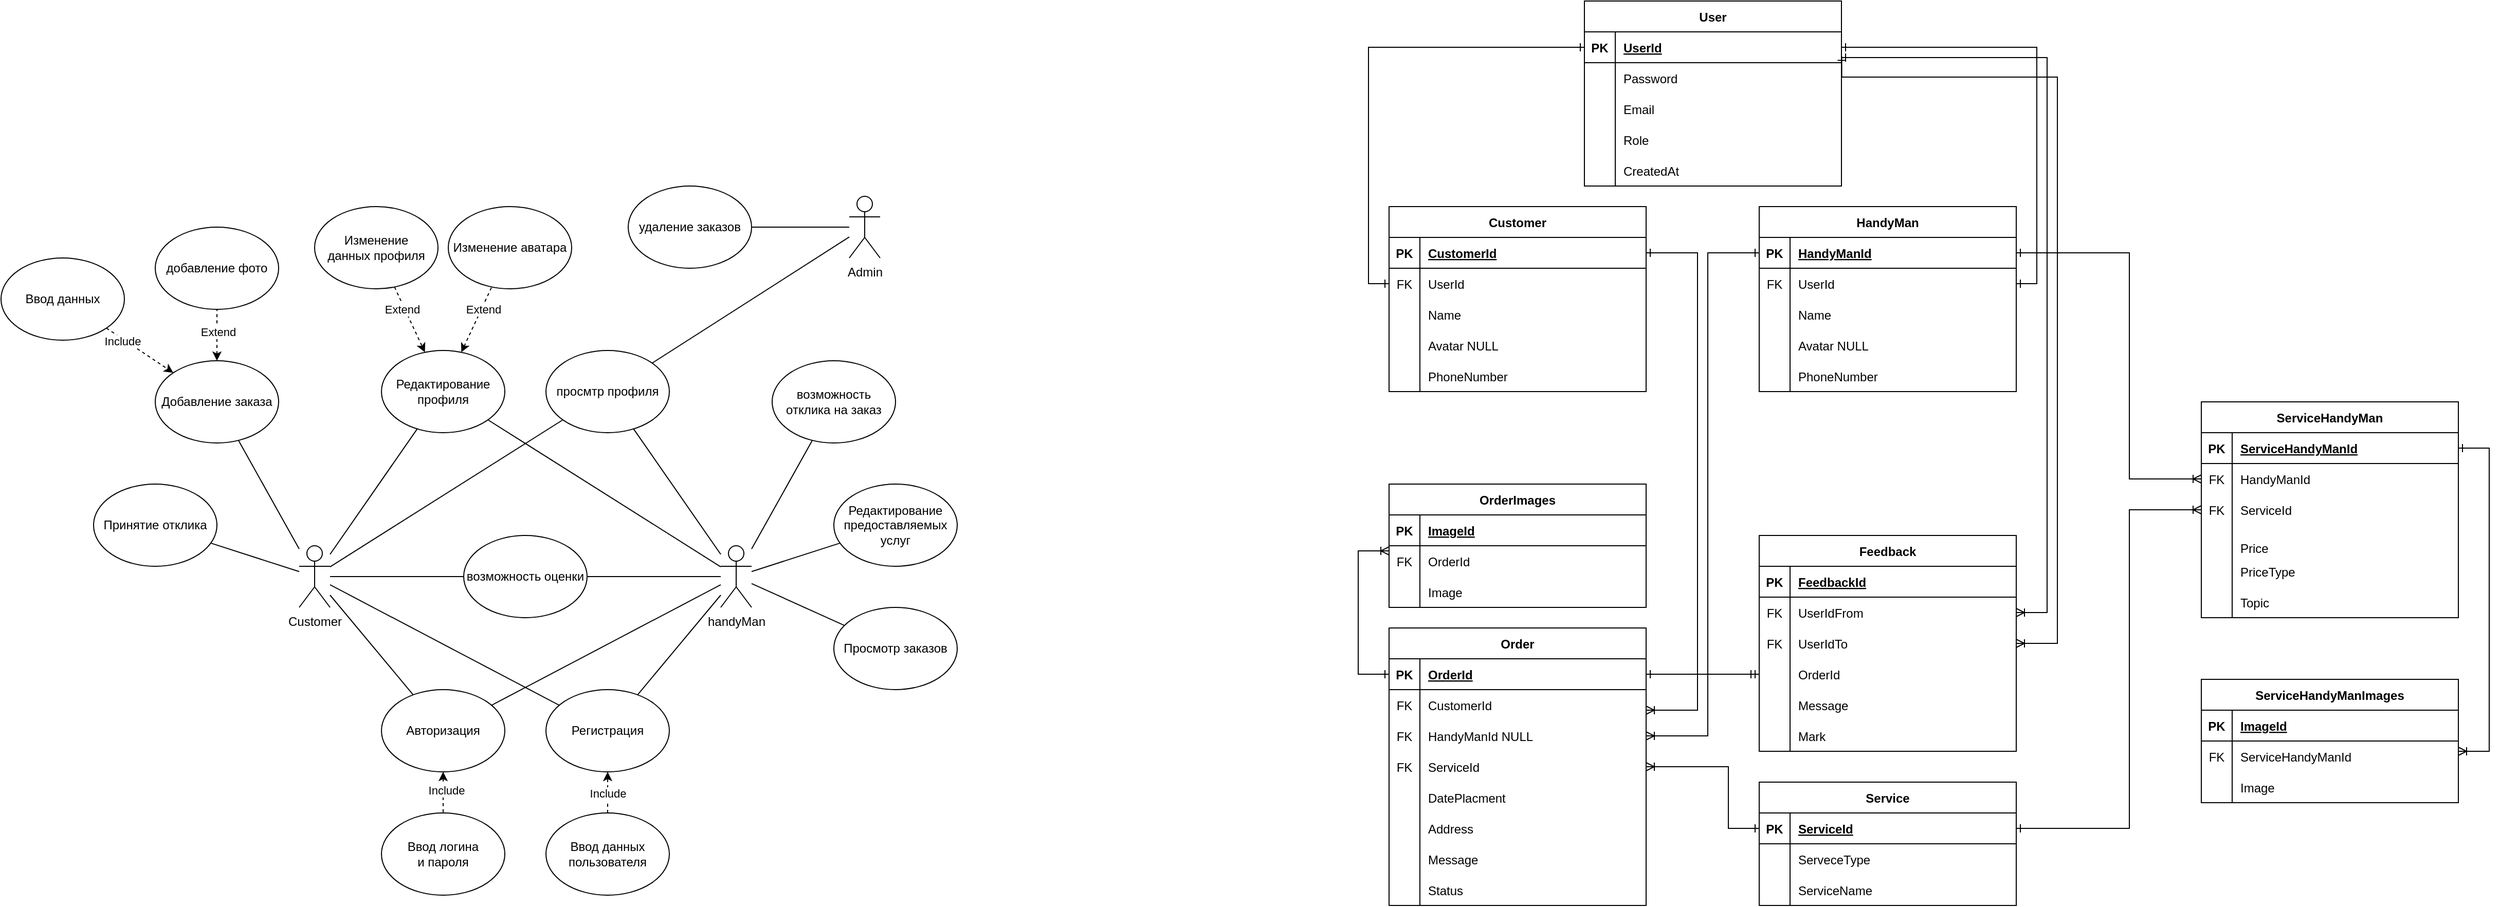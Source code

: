 <mxfile version="24.1.0" type="device">
  <diagram id="R2lEEEUBdFMjLlhIrx00" name="Page-1">
    <mxGraphModel dx="4080" dy="1029" grid="1" gridSize="10" guides="1" tooltips="1" connect="1" arrows="1" fold="1" page="1" pageScale="1" pageWidth="850" pageHeight="1100" math="0" shadow="0" extFonts="Permanent Marker^https://fonts.googleapis.com/css?family=Permanent+Marker">
      <root>
        <mxCell id="0" />
        <mxCell id="1" parent="0" />
        <mxCell id="C-vyLk0tnHw3VtMMgP7b-23" value="ServiceHandyMan" style="shape=table;startSize=30;container=1;collapsible=1;childLayout=tableLayout;fixedRows=1;rowLines=0;fontStyle=1;align=center;resizeLast=1;" parent="1" vertex="1">
          <mxGeometry x="-470" y="420" width="250" height="210" as="geometry" />
        </mxCell>
        <mxCell id="C-vyLk0tnHw3VtMMgP7b-24" value="" style="shape=partialRectangle;collapsible=0;dropTarget=0;pointerEvents=0;fillColor=none;points=[[0,0.5],[1,0.5]];portConstraint=eastwest;top=0;left=0;right=0;bottom=1;" parent="C-vyLk0tnHw3VtMMgP7b-23" vertex="1">
          <mxGeometry y="30" width="250" height="30" as="geometry" />
        </mxCell>
        <mxCell id="C-vyLk0tnHw3VtMMgP7b-25" value="PK" style="shape=partialRectangle;overflow=hidden;connectable=0;fillColor=none;top=0;left=0;bottom=0;right=0;fontStyle=1;" parent="C-vyLk0tnHw3VtMMgP7b-24" vertex="1">
          <mxGeometry width="30" height="30" as="geometry">
            <mxRectangle width="30" height="30" as="alternateBounds" />
          </mxGeometry>
        </mxCell>
        <mxCell id="C-vyLk0tnHw3VtMMgP7b-26" value="ServiceHandyManId" style="shape=partialRectangle;overflow=hidden;connectable=0;fillColor=none;top=0;left=0;bottom=0;right=0;align=left;spacingLeft=6;fontStyle=5;" parent="C-vyLk0tnHw3VtMMgP7b-24" vertex="1">
          <mxGeometry x="30" width="220" height="30" as="geometry">
            <mxRectangle width="220" height="30" as="alternateBounds" />
          </mxGeometry>
        </mxCell>
        <mxCell id="C-vyLk0tnHw3VtMMgP7b-27" value="" style="shape=partialRectangle;collapsible=0;dropTarget=0;pointerEvents=0;fillColor=none;points=[[0,0.5],[1,0.5]];portConstraint=eastwest;top=0;left=0;right=0;bottom=0;" parent="C-vyLk0tnHw3VtMMgP7b-23" vertex="1">
          <mxGeometry y="60" width="250" height="30" as="geometry" />
        </mxCell>
        <mxCell id="C-vyLk0tnHw3VtMMgP7b-28" value="FK" style="shape=partialRectangle;overflow=hidden;connectable=0;fillColor=none;top=0;left=0;bottom=0;right=0;" parent="C-vyLk0tnHw3VtMMgP7b-27" vertex="1">
          <mxGeometry width="30" height="30" as="geometry">
            <mxRectangle width="30" height="30" as="alternateBounds" />
          </mxGeometry>
        </mxCell>
        <mxCell id="C-vyLk0tnHw3VtMMgP7b-29" value="HandyManId" style="shape=partialRectangle;overflow=hidden;connectable=0;fillColor=none;top=0;left=0;bottom=0;right=0;align=left;spacingLeft=6;" parent="C-vyLk0tnHw3VtMMgP7b-27" vertex="1">
          <mxGeometry x="30" width="220" height="30" as="geometry">
            <mxRectangle width="220" height="30" as="alternateBounds" />
          </mxGeometry>
        </mxCell>
        <mxCell id="h2akvIX8tn6_67LTG4lU-1" value="" style="shape=partialRectangle;collapsible=0;dropTarget=0;pointerEvents=0;fillColor=none;points=[[0,0.5],[1,0.5]];portConstraint=eastwest;top=0;left=0;right=0;bottom=0;" parent="C-vyLk0tnHw3VtMMgP7b-23" vertex="1">
          <mxGeometry y="90" width="250" height="30" as="geometry" />
        </mxCell>
        <mxCell id="h2akvIX8tn6_67LTG4lU-2" value="FK" style="shape=partialRectangle;overflow=hidden;connectable=0;fillColor=none;top=0;left=0;bottom=0;right=0;" parent="h2akvIX8tn6_67LTG4lU-1" vertex="1">
          <mxGeometry width="30" height="30" as="geometry">
            <mxRectangle width="30" height="30" as="alternateBounds" />
          </mxGeometry>
        </mxCell>
        <mxCell id="h2akvIX8tn6_67LTG4lU-3" value="ServiceId" style="shape=partialRectangle;overflow=hidden;connectable=0;fillColor=none;top=0;left=0;bottom=0;right=0;align=left;spacingLeft=6;" parent="h2akvIX8tn6_67LTG4lU-1" vertex="1">
          <mxGeometry x="30" width="220" height="30" as="geometry">
            <mxRectangle width="220" height="30" as="alternateBounds" />
          </mxGeometry>
        </mxCell>
        <mxCell id="1cn86RNkWt0mrNyXgm2I-27" value="" style="shape=partialRectangle;collapsible=0;dropTarget=0;pointerEvents=0;fillColor=none;points=[[0,0.5],[1,0.5]];portConstraint=eastwest;top=0;left=0;right=0;bottom=0;" parent="C-vyLk0tnHw3VtMMgP7b-23" vertex="1">
          <mxGeometry y="120" width="250" height="30" as="geometry" />
        </mxCell>
        <mxCell id="1cn86RNkWt0mrNyXgm2I-28" value="" style="shape=partialRectangle;overflow=hidden;connectable=0;fillColor=none;top=0;left=0;bottom=0;right=0;" parent="1cn86RNkWt0mrNyXgm2I-27" vertex="1">
          <mxGeometry width="30" height="30" as="geometry">
            <mxRectangle width="30" height="30" as="alternateBounds" />
          </mxGeometry>
        </mxCell>
        <mxCell id="1cn86RNkWt0mrNyXgm2I-29" value="&#xa;Price" style="shape=partialRectangle;overflow=hidden;connectable=0;fillColor=none;top=0;left=0;bottom=0;right=0;align=left;spacingLeft=6;" parent="1cn86RNkWt0mrNyXgm2I-27" vertex="1">
          <mxGeometry x="30" width="220" height="30" as="geometry">
            <mxRectangle width="220" height="30" as="alternateBounds" />
          </mxGeometry>
        </mxCell>
        <mxCell id="1cn86RNkWt0mrNyXgm2I-33" value="" style="shape=partialRectangle;collapsible=0;dropTarget=0;pointerEvents=0;fillColor=none;points=[[0,0.5],[1,0.5]];portConstraint=eastwest;top=0;left=0;right=0;bottom=0;" parent="C-vyLk0tnHw3VtMMgP7b-23" vertex="1">
          <mxGeometry y="150" width="250" height="30" as="geometry" />
        </mxCell>
        <mxCell id="1cn86RNkWt0mrNyXgm2I-34" value="" style="shape=partialRectangle;overflow=hidden;connectable=0;fillColor=none;top=0;left=0;bottom=0;right=0;" parent="1cn86RNkWt0mrNyXgm2I-33" vertex="1">
          <mxGeometry width="30" height="30" as="geometry">
            <mxRectangle width="30" height="30" as="alternateBounds" />
          </mxGeometry>
        </mxCell>
        <mxCell id="1cn86RNkWt0mrNyXgm2I-35" value="PriceType" style="shape=partialRectangle;overflow=hidden;connectable=0;fillColor=none;top=0;left=0;bottom=0;right=0;align=left;spacingLeft=6;" parent="1cn86RNkWt0mrNyXgm2I-33" vertex="1">
          <mxGeometry x="30" width="220" height="30" as="geometry">
            <mxRectangle width="220" height="30" as="alternateBounds" />
          </mxGeometry>
        </mxCell>
        <mxCell id="4afJWyH7r3c2F4jbpI1I-107" value="" style="shape=partialRectangle;collapsible=0;dropTarget=0;pointerEvents=0;fillColor=none;points=[[0,0.5],[1,0.5]];portConstraint=eastwest;top=0;left=0;right=0;bottom=0;" parent="C-vyLk0tnHw3VtMMgP7b-23" vertex="1">
          <mxGeometry y="180" width="250" height="30" as="geometry" />
        </mxCell>
        <mxCell id="4afJWyH7r3c2F4jbpI1I-108" value="" style="shape=partialRectangle;overflow=hidden;connectable=0;fillColor=none;top=0;left=0;bottom=0;right=0;" parent="4afJWyH7r3c2F4jbpI1I-107" vertex="1">
          <mxGeometry width="30" height="30" as="geometry">
            <mxRectangle width="30" height="30" as="alternateBounds" />
          </mxGeometry>
        </mxCell>
        <mxCell id="4afJWyH7r3c2F4jbpI1I-109" value="Topic" style="shape=partialRectangle;overflow=hidden;connectable=0;fillColor=none;top=0;left=0;bottom=0;right=0;align=left;spacingLeft=6;" parent="4afJWyH7r3c2F4jbpI1I-107" vertex="1">
          <mxGeometry x="30" width="220" height="30" as="geometry">
            <mxRectangle width="220" height="30" as="alternateBounds" />
          </mxGeometry>
        </mxCell>
        <mxCell id="h2akvIX8tn6_67LTG4lU-4" value="OrderImages" style="shape=table;startSize=30;container=1;collapsible=1;childLayout=tableLayout;fixedRows=1;rowLines=0;fontStyle=1;align=center;resizeLast=1;" parent="1" vertex="1">
          <mxGeometry x="-1260" y="500" width="250" height="120" as="geometry" />
        </mxCell>
        <mxCell id="h2akvIX8tn6_67LTG4lU-5" value="" style="shape=partialRectangle;collapsible=0;dropTarget=0;pointerEvents=0;fillColor=none;points=[[0,0.5],[1,0.5]];portConstraint=eastwest;top=0;left=0;right=0;bottom=1;" parent="h2akvIX8tn6_67LTG4lU-4" vertex="1">
          <mxGeometry y="30" width="250" height="30" as="geometry" />
        </mxCell>
        <mxCell id="h2akvIX8tn6_67LTG4lU-6" value="PK" style="shape=partialRectangle;overflow=hidden;connectable=0;fillColor=none;top=0;left=0;bottom=0;right=0;fontStyle=1;" parent="h2akvIX8tn6_67LTG4lU-5" vertex="1">
          <mxGeometry width="30" height="30" as="geometry">
            <mxRectangle width="30" height="30" as="alternateBounds" />
          </mxGeometry>
        </mxCell>
        <mxCell id="h2akvIX8tn6_67LTG4lU-7" value="ImageId" style="shape=partialRectangle;overflow=hidden;connectable=0;fillColor=none;top=0;left=0;bottom=0;right=0;align=left;spacingLeft=6;fontStyle=5;" parent="h2akvIX8tn6_67LTG4lU-5" vertex="1">
          <mxGeometry x="30" width="220" height="30" as="geometry">
            <mxRectangle width="220" height="30" as="alternateBounds" />
          </mxGeometry>
        </mxCell>
        <mxCell id="h2akvIX8tn6_67LTG4lU-8" value="" style="shape=partialRectangle;collapsible=0;dropTarget=0;pointerEvents=0;fillColor=none;points=[[0,0.5],[1,0.5]];portConstraint=eastwest;top=0;left=0;right=0;bottom=0;" parent="h2akvIX8tn6_67LTG4lU-4" vertex="1">
          <mxGeometry y="60" width="250" height="30" as="geometry" />
        </mxCell>
        <mxCell id="h2akvIX8tn6_67LTG4lU-9" value="FK" style="shape=partialRectangle;overflow=hidden;connectable=0;fillColor=none;top=0;left=0;bottom=0;right=0;" parent="h2akvIX8tn6_67LTG4lU-8" vertex="1">
          <mxGeometry width="30" height="30" as="geometry">
            <mxRectangle width="30" height="30" as="alternateBounds" />
          </mxGeometry>
        </mxCell>
        <mxCell id="h2akvIX8tn6_67LTG4lU-10" value="OrderId" style="shape=partialRectangle;overflow=hidden;connectable=0;fillColor=none;top=0;left=0;bottom=0;right=0;align=left;spacingLeft=6;" parent="h2akvIX8tn6_67LTG4lU-8" vertex="1">
          <mxGeometry x="30" width="220" height="30" as="geometry">
            <mxRectangle width="220" height="30" as="alternateBounds" />
          </mxGeometry>
        </mxCell>
        <mxCell id="h2akvIX8tn6_67LTG4lU-11" value="" style="shape=partialRectangle;collapsible=0;dropTarget=0;pointerEvents=0;fillColor=none;points=[[0,0.5],[1,0.5]];portConstraint=eastwest;top=0;left=0;right=0;bottom=0;" parent="h2akvIX8tn6_67LTG4lU-4" vertex="1">
          <mxGeometry y="90" width="250" height="30" as="geometry" />
        </mxCell>
        <mxCell id="h2akvIX8tn6_67LTG4lU-12" value="" style="shape=partialRectangle;overflow=hidden;connectable=0;fillColor=none;top=0;left=0;bottom=0;right=0;" parent="h2akvIX8tn6_67LTG4lU-11" vertex="1">
          <mxGeometry width="30" height="30" as="geometry">
            <mxRectangle width="30" height="30" as="alternateBounds" />
          </mxGeometry>
        </mxCell>
        <mxCell id="h2akvIX8tn6_67LTG4lU-13" value="Image" style="shape=partialRectangle;overflow=hidden;connectable=0;fillColor=none;top=0;left=0;bottom=0;right=0;align=left;spacingLeft=6;" parent="h2akvIX8tn6_67LTG4lU-11" vertex="1">
          <mxGeometry x="30" width="220" height="30" as="geometry">
            <mxRectangle width="220" height="30" as="alternateBounds" />
          </mxGeometry>
        </mxCell>
        <mxCell id="h2akvIX8tn6_67LTG4lU-14" value="Feedback" style="shape=table;startSize=30;container=1;collapsible=1;childLayout=tableLayout;fixedRows=1;rowLines=0;fontStyle=1;align=center;resizeLast=1;" parent="1" vertex="1">
          <mxGeometry x="-900" y="550" width="250" height="210" as="geometry" />
        </mxCell>
        <mxCell id="h2akvIX8tn6_67LTG4lU-15" value="" style="shape=partialRectangle;collapsible=0;dropTarget=0;pointerEvents=0;fillColor=none;points=[[0,0.5],[1,0.5]];portConstraint=eastwest;top=0;left=0;right=0;bottom=1;" parent="h2akvIX8tn6_67LTG4lU-14" vertex="1">
          <mxGeometry y="30" width="250" height="30" as="geometry" />
        </mxCell>
        <mxCell id="h2akvIX8tn6_67LTG4lU-16" value="PK" style="shape=partialRectangle;overflow=hidden;connectable=0;fillColor=none;top=0;left=0;bottom=0;right=0;fontStyle=1;" parent="h2akvIX8tn6_67LTG4lU-15" vertex="1">
          <mxGeometry width="30" height="30" as="geometry">
            <mxRectangle width="30" height="30" as="alternateBounds" />
          </mxGeometry>
        </mxCell>
        <mxCell id="h2akvIX8tn6_67LTG4lU-17" value="FeedbackId" style="shape=partialRectangle;overflow=hidden;connectable=0;fillColor=none;top=0;left=0;bottom=0;right=0;align=left;spacingLeft=6;fontStyle=5;" parent="h2akvIX8tn6_67LTG4lU-15" vertex="1">
          <mxGeometry x="30" width="220" height="30" as="geometry">
            <mxRectangle width="220" height="30" as="alternateBounds" />
          </mxGeometry>
        </mxCell>
        <mxCell id="h2akvIX8tn6_67LTG4lU-18" value="" style="shape=partialRectangle;collapsible=0;dropTarget=0;pointerEvents=0;fillColor=none;points=[[0,0.5],[1,0.5]];portConstraint=eastwest;top=0;left=0;right=0;bottom=0;" parent="h2akvIX8tn6_67LTG4lU-14" vertex="1">
          <mxGeometry y="60" width="250" height="30" as="geometry" />
        </mxCell>
        <mxCell id="h2akvIX8tn6_67LTG4lU-19" value="FK" style="shape=partialRectangle;overflow=hidden;connectable=0;fillColor=none;top=0;left=0;bottom=0;right=0;" parent="h2akvIX8tn6_67LTG4lU-18" vertex="1">
          <mxGeometry width="30" height="30" as="geometry">
            <mxRectangle width="30" height="30" as="alternateBounds" />
          </mxGeometry>
        </mxCell>
        <mxCell id="h2akvIX8tn6_67LTG4lU-20" value="UserIdFrom" style="shape=partialRectangle;overflow=hidden;connectable=0;fillColor=none;top=0;left=0;bottom=0;right=0;align=left;spacingLeft=6;" parent="h2akvIX8tn6_67LTG4lU-18" vertex="1">
          <mxGeometry x="30" width="220" height="30" as="geometry">
            <mxRectangle width="220" height="30" as="alternateBounds" />
          </mxGeometry>
        </mxCell>
        <mxCell id="h2akvIX8tn6_67LTG4lU-21" value="" style="shape=partialRectangle;collapsible=0;dropTarget=0;pointerEvents=0;fillColor=none;points=[[0,0.5],[1,0.5]];portConstraint=eastwest;top=0;left=0;right=0;bottom=0;" parent="h2akvIX8tn6_67LTG4lU-14" vertex="1">
          <mxGeometry y="90" width="250" height="30" as="geometry" />
        </mxCell>
        <mxCell id="h2akvIX8tn6_67LTG4lU-22" value="FK" style="shape=partialRectangle;overflow=hidden;connectable=0;fillColor=none;top=0;left=0;bottom=0;right=0;" parent="h2akvIX8tn6_67LTG4lU-21" vertex="1">
          <mxGeometry width="30" height="30" as="geometry">
            <mxRectangle width="30" height="30" as="alternateBounds" />
          </mxGeometry>
        </mxCell>
        <mxCell id="h2akvIX8tn6_67LTG4lU-23" value="UserIdTo" style="shape=partialRectangle;overflow=hidden;connectable=0;fillColor=none;top=0;left=0;bottom=0;right=0;align=left;spacingLeft=6;" parent="h2akvIX8tn6_67LTG4lU-21" vertex="1">
          <mxGeometry x="30" width="220" height="30" as="geometry">
            <mxRectangle width="220" height="30" as="alternateBounds" />
          </mxGeometry>
        </mxCell>
        <mxCell id="1cn86RNkWt0mrNyXgm2I-56" value="" style="shape=partialRectangle;collapsible=0;dropTarget=0;pointerEvents=0;fillColor=none;points=[[0,0.5],[1,0.5]];portConstraint=eastwest;top=0;left=0;right=0;bottom=0;" parent="h2akvIX8tn6_67LTG4lU-14" vertex="1">
          <mxGeometry y="120" width="250" height="30" as="geometry" />
        </mxCell>
        <mxCell id="1cn86RNkWt0mrNyXgm2I-57" value="" style="shape=partialRectangle;overflow=hidden;connectable=0;fillColor=none;top=0;left=0;bottom=0;right=0;" parent="1cn86RNkWt0mrNyXgm2I-56" vertex="1">
          <mxGeometry width="30" height="30" as="geometry">
            <mxRectangle width="30" height="30" as="alternateBounds" />
          </mxGeometry>
        </mxCell>
        <mxCell id="1cn86RNkWt0mrNyXgm2I-58" value="OrderId" style="shape=partialRectangle;overflow=hidden;connectable=0;fillColor=none;top=0;left=0;bottom=0;right=0;align=left;spacingLeft=6;" parent="1cn86RNkWt0mrNyXgm2I-56" vertex="1">
          <mxGeometry x="30" width="220" height="30" as="geometry">
            <mxRectangle width="220" height="30" as="alternateBounds" />
          </mxGeometry>
        </mxCell>
        <mxCell id="1cn86RNkWt0mrNyXgm2I-59" value="" style="shape=partialRectangle;collapsible=0;dropTarget=0;pointerEvents=0;fillColor=none;points=[[0,0.5],[1,0.5]];portConstraint=eastwest;top=0;left=0;right=0;bottom=0;" parent="h2akvIX8tn6_67LTG4lU-14" vertex="1">
          <mxGeometry y="150" width="250" height="30" as="geometry" />
        </mxCell>
        <mxCell id="1cn86RNkWt0mrNyXgm2I-60" value="" style="shape=partialRectangle;overflow=hidden;connectable=0;fillColor=none;top=0;left=0;bottom=0;right=0;" parent="1cn86RNkWt0mrNyXgm2I-59" vertex="1">
          <mxGeometry width="30" height="30" as="geometry">
            <mxRectangle width="30" height="30" as="alternateBounds" />
          </mxGeometry>
        </mxCell>
        <mxCell id="1cn86RNkWt0mrNyXgm2I-61" value="Message" style="shape=partialRectangle;overflow=hidden;connectable=0;fillColor=none;top=0;left=0;bottom=0;right=0;align=left;spacingLeft=6;" parent="1cn86RNkWt0mrNyXgm2I-59" vertex="1">
          <mxGeometry x="30" width="220" height="30" as="geometry">
            <mxRectangle width="220" height="30" as="alternateBounds" />
          </mxGeometry>
        </mxCell>
        <mxCell id="1cn86RNkWt0mrNyXgm2I-78" value="" style="shape=partialRectangle;collapsible=0;dropTarget=0;pointerEvents=0;fillColor=none;points=[[0,0.5],[1,0.5]];portConstraint=eastwest;top=0;left=0;right=0;bottom=0;" parent="h2akvIX8tn6_67LTG4lU-14" vertex="1">
          <mxGeometry y="180" width="250" height="30" as="geometry" />
        </mxCell>
        <mxCell id="1cn86RNkWt0mrNyXgm2I-79" value="" style="shape=partialRectangle;overflow=hidden;connectable=0;fillColor=none;top=0;left=0;bottom=0;right=0;" parent="1cn86RNkWt0mrNyXgm2I-78" vertex="1">
          <mxGeometry width="30" height="30" as="geometry">
            <mxRectangle width="30" height="30" as="alternateBounds" />
          </mxGeometry>
        </mxCell>
        <mxCell id="1cn86RNkWt0mrNyXgm2I-80" value="Mark" style="shape=partialRectangle;overflow=hidden;connectable=0;fillColor=none;top=0;left=0;bottom=0;right=0;align=left;spacingLeft=6;" parent="1cn86RNkWt0mrNyXgm2I-78" vertex="1">
          <mxGeometry x="30" width="220" height="30" as="geometry">
            <mxRectangle width="220" height="30" as="alternateBounds" />
          </mxGeometry>
        </mxCell>
        <mxCell id="h2akvIX8tn6_67LTG4lU-34" value="Customer" style="shape=table;startSize=30;container=1;collapsible=1;childLayout=tableLayout;fixedRows=1;rowLines=0;fontStyle=1;align=center;resizeLast=1;" parent="1" vertex="1">
          <mxGeometry x="-1260" y="230" width="250" height="180" as="geometry" />
        </mxCell>
        <mxCell id="h2akvIX8tn6_67LTG4lU-35" value="" style="shape=partialRectangle;collapsible=0;dropTarget=0;pointerEvents=0;fillColor=none;points=[[0,0.5],[1,0.5]];portConstraint=eastwest;top=0;left=0;right=0;bottom=1;" parent="h2akvIX8tn6_67LTG4lU-34" vertex="1">
          <mxGeometry y="30" width="250" height="30" as="geometry" />
        </mxCell>
        <mxCell id="h2akvIX8tn6_67LTG4lU-36" value="PK" style="shape=partialRectangle;overflow=hidden;connectable=0;fillColor=none;top=0;left=0;bottom=0;right=0;fontStyle=1;" parent="h2akvIX8tn6_67LTG4lU-35" vertex="1">
          <mxGeometry width="30" height="30" as="geometry">
            <mxRectangle width="30" height="30" as="alternateBounds" />
          </mxGeometry>
        </mxCell>
        <mxCell id="h2akvIX8tn6_67LTG4lU-37" value="CustomerId" style="shape=partialRectangle;overflow=hidden;connectable=0;fillColor=none;top=0;left=0;bottom=0;right=0;align=left;spacingLeft=6;fontStyle=5;" parent="h2akvIX8tn6_67LTG4lU-35" vertex="1">
          <mxGeometry x="30" width="220" height="30" as="geometry">
            <mxRectangle width="220" height="30" as="alternateBounds" />
          </mxGeometry>
        </mxCell>
        <mxCell id="h2akvIX8tn6_67LTG4lU-38" value="" style="shape=partialRectangle;collapsible=0;dropTarget=0;pointerEvents=0;fillColor=none;points=[[0,0.5],[1,0.5]];portConstraint=eastwest;top=0;left=0;right=0;bottom=0;" parent="h2akvIX8tn6_67LTG4lU-34" vertex="1">
          <mxGeometry y="60" width="250" height="30" as="geometry" />
        </mxCell>
        <mxCell id="h2akvIX8tn6_67LTG4lU-39" value="FK" style="shape=partialRectangle;overflow=hidden;connectable=0;fillColor=none;top=0;left=0;bottom=0;right=0;" parent="h2akvIX8tn6_67LTG4lU-38" vertex="1">
          <mxGeometry width="30" height="30" as="geometry">
            <mxRectangle width="30" height="30" as="alternateBounds" />
          </mxGeometry>
        </mxCell>
        <mxCell id="h2akvIX8tn6_67LTG4lU-40" value="UserId" style="shape=partialRectangle;overflow=hidden;connectable=0;fillColor=none;top=0;left=0;bottom=0;right=0;align=left;spacingLeft=6;" parent="h2akvIX8tn6_67LTG4lU-38" vertex="1">
          <mxGeometry x="30" width="220" height="30" as="geometry">
            <mxRectangle width="220" height="30" as="alternateBounds" />
          </mxGeometry>
        </mxCell>
        <mxCell id="h2akvIX8tn6_67LTG4lU-41" value="" style="shape=partialRectangle;collapsible=0;dropTarget=0;pointerEvents=0;fillColor=none;points=[[0,0.5],[1,0.5]];portConstraint=eastwest;top=0;left=0;right=0;bottom=0;" parent="h2akvIX8tn6_67LTG4lU-34" vertex="1">
          <mxGeometry y="90" width="250" height="30" as="geometry" />
        </mxCell>
        <mxCell id="h2akvIX8tn6_67LTG4lU-42" value="" style="shape=partialRectangle;overflow=hidden;connectable=0;fillColor=none;top=0;left=0;bottom=0;right=0;" parent="h2akvIX8tn6_67LTG4lU-41" vertex="1">
          <mxGeometry width="30" height="30" as="geometry">
            <mxRectangle width="30" height="30" as="alternateBounds" />
          </mxGeometry>
        </mxCell>
        <mxCell id="h2akvIX8tn6_67LTG4lU-43" value="Name" style="shape=partialRectangle;overflow=hidden;connectable=0;fillColor=none;top=0;left=0;bottom=0;right=0;align=left;spacingLeft=6;" parent="h2akvIX8tn6_67LTG4lU-41" vertex="1">
          <mxGeometry x="30" width="220" height="30" as="geometry">
            <mxRectangle width="220" height="30" as="alternateBounds" />
          </mxGeometry>
        </mxCell>
        <mxCell id="h2akvIX8tn6_67LTG4lU-92" value="" style="shape=partialRectangle;collapsible=0;dropTarget=0;pointerEvents=0;fillColor=none;points=[[0,0.5],[1,0.5]];portConstraint=eastwest;top=0;left=0;right=0;bottom=0;" parent="h2akvIX8tn6_67LTG4lU-34" vertex="1">
          <mxGeometry y="120" width="250" height="30" as="geometry" />
        </mxCell>
        <mxCell id="h2akvIX8tn6_67LTG4lU-93" value="" style="shape=partialRectangle;overflow=hidden;connectable=0;fillColor=none;top=0;left=0;bottom=0;right=0;" parent="h2akvIX8tn6_67LTG4lU-92" vertex="1">
          <mxGeometry width="30" height="30" as="geometry">
            <mxRectangle width="30" height="30" as="alternateBounds" />
          </mxGeometry>
        </mxCell>
        <mxCell id="h2akvIX8tn6_67LTG4lU-94" value="Avatar NULL" style="shape=partialRectangle;overflow=hidden;connectable=0;fillColor=none;top=0;left=0;bottom=0;right=0;align=left;spacingLeft=6;" parent="h2akvIX8tn6_67LTG4lU-92" vertex="1">
          <mxGeometry x="30" width="220" height="30" as="geometry">
            <mxRectangle width="220" height="30" as="alternateBounds" />
          </mxGeometry>
        </mxCell>
        <mxCell id="4afJWyH7r3c2F4jbpI1I-23" value="" style="shape=partialRectangle;collapsible=0;dropTarget=0;pointerEvents=0;fillColor=none;points=[[0,0.5],[1,0.5]];portConstraint=eastwest;top=0;left=0;right=0;bottom=0;" parent="h2akvIX8tn6_67LTG4lU-34" vertex="1">
          <mxGeometry y="150" width="250" height="30" as="geometry" />
        </mxCell>
        <mxCell id="4afJWyH7r3c2F4jbpI1I-24" value="" style="shape=partialRectangle;overflow=hidden;connectable=0;fillColor=none;top=0;left=0;bottom=0;right=0;" parent="4afJWyH7r3c2F4jbpI1I-23" vertex="1">
          <mxGeometry width="30" height="30" as="geometry">
            <mxRectangle width="30" height="30" as="alternateBounds" />
          </mxGeometry>
        </mxCell>
        <mxCell id="4afJWyH7r3c2F4jbpI1I-25" value="PhoneNumber" style="shape=partialRectangle;overflow=hidden;connectable=0;fillColor=none;top=0;left=0;bottom=0;right=0;align=left;spacingLeft=6;" parent="4afJWyH7r3c2F4jbpI1I-23" vertex="1">
          <mxGeometry x="30" width="220" height="30" as="geometry">
            <mxRectangle width="220" height="30" as="alternateBounds" />
          </mxGeometry>
        </mxCell>
        <mxCell id="h2akvIX8tn6_67LTG4lU-44" value="HandyMan" style="shape=table;startSize=30;container=1;collapsible=1;childLayout=tableLayout;fixedRows=1;rowLines=0;fontStyle=1;align=center;resizeLast=1;" parent="1" vertex="1">
          <mxGeometry x="-900" y="230" width="250" height="180" as="geometry" />
        </mxCell>
        <mxCell id="h2akvIX8tn6_67LTG4lU-45" value="" style="shape=partialRectangle;collapsible=0;dropTarget=0;pointerEvents=0;fillColor=none;points=[[0,0.5],[1,0.5]];portConstraint=eastwest;top=0;left=0;right=0;bottom=1;" parent="h2akvIX8tn6_67LTG4lU-44" vertex="1">
          <mxGeometry y="30" width="250" height="30" as="geometry" />
        </mxCell>
        <mxCell id="h2akvIX8tn6_67LTG4lU-46" value="PK" style="shape=partialRectangle;overflow=hidden;connectable=0;fillColor=none;top=0;left=0;bottom=0;right=0;fontStyle=1;" parent="h2akvIX8tn6_67LTG4lU-45" vertex="1">
          <mxGeometry width="30" height="30" as="geometry">
            <mxRectangle width="30" height="30" as="alternateBounds" />
          </mxGeometry>
        </mxCell>
        <mxCell id="h2akvIX8tn6_67LTG4lU-47" value="HandyManId" style="shape=partialRectangle;overflow=hidden;connectable=0;fillColor=none;top=0;left=0;bottom=0;right=0;align=left;spacingLeft=6;fontStyle=5;" parent="h2akvIX8tn6_67LTG4lU-45" vertex="1">
          <mxGeometry x="30" width="220" height="30" as="geometry">
            <mxRectangle width="220" height="30" as="alternateBounds" />
          </mxGeometry>
        </mxCell>
        <mxCell id="h2akvIX8tn6_67LTG4lU-48" value="" style="shape=partialRectangle;collapsible=0;dropTarget=0;pointerEvents=0;fillColor=none;points=[[0,0.5],[1,0.5]];portConstraint=eastwest;top=0;left=0;right=0;bottom=0;" parent="h2akvIX8tn6_67LTG4lU-44" vertex="1">
          <mxGeometry y="60" width="250" height="30" as="geometry" />
        </mxCell>
        <mxCell id="h2akvIX8tn6_67LTG4lU-49" value="FK" style="shape=partialRectangle;overflow=hidden;connectable=0;fillColor=none;top=0;left=0;bottom=0;right=0;" parent="h2akvIX8tn6_67LTG4lU-48" vertex="1">
          <mxGeometry width="30" height="30" as="geometry">
            <mxRectangle width="30" height="30" as="alternateBounds" />
          </mxGeometry>
        </mxCell>
        <mxCell id="h2akvIX8tn6_67LTG4lU-50" value="UserId" style="shape=partialRectangle;overflow=hidden;connectable=0;fillColor=none;top=0;left=0;bottom=0;right=0;align=left;spacingLeft=6;" parent="h2akvIX8tn6_67LTG4lU-48" vertex="1">
          <mxGeometry x="30" width="220" height="30" as="geometry">
            <mxRectangle width="220" height="30" as="alternateBounds" />
          </mxGeometry>
        </mxCell>
        <mxCell id="h2akvIX8tn6_67LTG4lU-51" value="" style="shape=partialRectangle;collapsible=0;dropTarget=0;pointerEvents=0;fillColor=none;points=[[0,0.5],[1,0.5]];portConstraint=eastwest;top=0;left=0;right=0;bottom=0;" parent="h2akvIX8tn6_67LTG4lU-44" vertex="1">
          <mxGeometry y="90" width="250" height="30" as="geometry" />
        </mxCell>
        <mxCell id="h2akvIX8tn6_67LTG4lU-52" value="" style="shape=partialRectangle;overflow=hidden;connectable=0;fillColor=none;top=0;left=0;bottom=0;right=0;" parent="h2akvIX8tn6_67LTG4lU-51" vertex="1">
          <mxGeometry width="30" height="30" as="geometry">
            <mxRectangle width="30" height="30" as="alternateBounds" />
          </mxGeometry>
        </mxCell>
        <mxCell id="h2akvIX8tn6_67LTG4lU-53" value="Name" style="shape=partialRectangle;overflow=hidden;connectable=0;fillColor=none;top=0;left=0;bottom=0;right=0;align=left;spacingLeft=6;" parent="h2akvIX8tn6_67LTG4lU-51" vertex="1">
          <mxGeometry x="30" width="220" height="30" as="geometry">
            <mxRectangle width="220" height="30" as="alternateBounds" />
          </mxGeometry>
        </mxCell>
        <mxCell id="h2akvIX8tn6_67LTG4lU-95" value="" style="shape=partialRectangle;collapsible=0;dropTarget=0;pointerEvents=0;fillColor=none;points=[[0,0.5],[1,0.5]];portConstraint=eastwest;top=0;left=0;right=0;bottom=0;" parent="h2akvIX8tn6_67LTG4lU-44" vertex="1">
          <mxGeometry y="120" width="250" height="30" as="geometry" />
        </mxCell>
        <mxCell id="h2akvIX8tn6_67LTG4lU-96" value="" style="shape=partialRectangle;overflow=hidden;connectable=0;fillColor=none;top=0;left=0;bottom=0;right=0;" parent="h2akvIX8tn6_67LTG4lU-95" vertex="1">
          <mxGeometry width="30" height="30" as="geometry">
            <mxRectangle width="30" height="30" as="alternateBounds" />
          </mxGeometry>
        </mxCell>
        <mxCell id="h2akvIX8tn6_67LTG4lU-97" value="Avatar NULL" style="shape=partialRectangle;overflow=hidden;connectable=0;fillColor=none;top=0;left=0;bottom=0;right=0;align=left;spacingLeft=6;" parent="h2akvIX8tn6_67LTG4lU-95" vertex="1">
          <mxGeometry x="30" width="220" height="30" as="geometry">
            <mxRectangle width="220" height="30" as="alternateBounds" />
          </mxGeometry>
        </mxCell>
        <mxCell id="4afJWyH7r3c2F4jbpI1I-20" value="" style="shape=partialRectangle;collapsible=0;dropTarget=0;pointerEvents=0;fillColor=none;points=[[0,0.5],[1,0.5]];portConstraint=eastwest;top=0;left=0;right=0;bottom=0;" parent="h2akvIX8tn6_67LTG4lU-44" vertex="1">
          <mxGeometry y="150" width="250" height="30" as="geometry" />
        </mxCell>
        <mxCell id="4afJWyH7r3c2F4jbpI1I-21" value="" style="shape=partialRectangle;overflow=hidden;connectable=0;fillColor=none;top=0;left=0;bottom=0;right=0;" parent="4afJWyH7r3c2F4jbpI1I-20" vertex="1">
          <mxGeometry width="30" height="30" as="geometry">
            <mxRectangle width="30" height="30" as="alternateBounds" />
          </mxGeometry>
        </mxCell>
        <mxCell id="4afJWyH7r3c2F4jbpI1I-22" value="PhoneNumber" style="shape=partialRectangle;overflow=hidden;connectable=0;fillColor=none;top=0;left=0;bottom=0;right=0;align=left;spacingLeft=6;" parent="4afJWyH7r3c2F4jbpI1I-20" vertex="1">
          <mxGeometry x="30" width="220" height="30" as="geometry">
            <mxRectangle width="220" height="30" as="alternateBounds" />
          </mxGeometry>
        </mxCell>
        <mxCell id="h2akvIX8tn6_67LTG4lU-54" value="Order" style="shape=table;startSize=30;container=1;collapsible=1;childLayout=tableLayout;fixedRows=1;rowLines=0;fontStyle=1;align=center;resizeLast=1;" parent="1" vertex="1">
          <mxGeometry x="-1260" y="640" width="250" height="270" as="geometry" />
        </mxCell>
        <mxCell id="h2akvIX8tn6_67LTG4lU-55" value="" style="shape=partialRectangle;collapsible=0;dropTarget=0;pointerEvents=0;fillColor=none;points=[[0,0.5],[1,0.5]];portConstraint=eastwest;top=0;left=0;right=0;bottom=1;" parent="h2akvIX8tn6_67LTG4lU-54" vertex="1">
          <mxGeometry y="30" width="250" height="30" as="geometry" />
        </mxCell>
        <mxCell id="h2akvIX8tn6_67LTG4lU-56" value="PK" style="shape=partialRectangle;overflow=hidden;connectable=0;fillColor=none;top=0;left=0;bottom=0;right=0;fontStyle=1;" parent="h2akvIX8tn6_67LTG4lU-55" vertex="1">
          <mxGeometry width="30" height="30" as="geometry">
            <mxRectangle width="30" height="30" as="alternateBounds" />
          </mxGeometry>
        </mxCell>
        <mxCell id="h2akvIX8tn6_67LTG4lU-57" value="OrderId" style="shape=partialRectangle;overflow=hidden;connectable=0;fillColor=none;top=0;left=0;bottom=0;right=0;align=left;spacingLeft=6;fontStyle=5;" parent="h2akvIX8tn6_67LTG4lU-55" vertex="1">
          <mxGeometry x="30" width="220" height="30" as="geometry">
            <mxRectangle width="220" height="30" as="alternateBounds" />
          </mxGeometry>
        </mxCell>
        <mxCell id="h2akvIX8tn6_67LTG4lU-58" value="" style="shape=partialRectangle;collapsible=0;dropTarget=0;pointerEvents=0;fillColor=none;points=[[0,0.5],[1,0.5]];portConstraint=eastwest;top=0;left=0;right=0;bottom=0;" parent="h2akvIX8tn6_67LTG4lU-54" vertex="1">
          <mxGeometry y="60" width="250" height="30" as="geometry" />
        </mxCell>
        <mxCell id="h2akvIX8tn6_67LTG4lU-59" value="FK" style="shape=partialRectangle;overflow=hidden;connectable=0;fillColor=none;top=0;left=0;bottom=0;right=0;" parent="h2akvIX8tn6_67LTG4lU-58" vertex="1">
          <mxGeometry width="30" height="30" as="geometry">
            <mxRectangle width="30" height="30" as="alternateBounds" />
          </mxGeometry>
        </mxCell>
        <mxCell id="h2akvIX8tn6_67LTG4lU-60" value="CustomerId " style="shape=partialRectangle;overflow=hidden;connectable=0;fillColor=none;top=0;left=0;bottom=0;right=0;align=left;spacingLeft=6;" parent="h2akvIX8tn6_67LTG4lU-58" vertex="1">
          <mxGeometry x="30" width="220" height="30" as="geometry">
            <mxRectangle width="220" height="30" as="alternateBounds" />
          </mxGeometry>
        </mxCell>
        <mxCell id="h2akvIX8tn6_67LTG4lU-61" value="" style="shape=partialRectangle;collapsible=0;dropTarget=0;pointerEvents=0;fillColor=none;points=[[0,0.5],[1,0.5]];portConstraint=eastwest;top=0;left=0;right=0;bottom=0;" parent="h2akvIX8tn6_67LTG4lU-54" vertex="1">
          <mxGeometry y="90" width="250" height="30" as="geometry" />
        </mxCell>
        <mxCell id="h2akvIX8tn6_67LTG4lU-62" value="FK" style="shape=partialRectangle;overflow=hidden;connectable=0;fillColor=none;top=0;left=0;bottom=0;right=0;" parent="h2akvIX8tn6_67LTG4lU-61" vertex="1">
          <mxGeometry width="30" height="30" as="geometry">
            <mxRectangle width="30" height="30" as="alternateBounds" />
          </mxGeometry>
        </mxCell>
        <mxCell id="h2akvIX8tn6_67LTG4lU-63" value="HandyManId NULL" style="shape=partialRectangle;overflow=hidden;connectable=0;fillColor=none;top=0;left=0;bottom=0;right=0;align=left;spacingLeft=6;" parent="h2akvIX8tn6_67LTG4lU-61" vertex="1">
          <mxGeometry x="30" width="220" height="30" as="geometry">
            <mxRectangle width="220" height="30" as="alternateBounds" />
          </mxGeometry>
        </mxCell>
        <mxCell id="1cn86RNkWt0mrNyXgm2I-11" value="" style="shape=partialRectangle;collapsible=0;dropTarget=0;pointerEvents=0;fillColor=none;points=[[0,0.5],[1,0.5]];portConstraint=eastwest;top=0;left=0;right=0;bottom=0;" parent="h2akvIX8tn6_67LTG4lU-54" vertex="1">
          <mxGeometry y="120" width="250" height="30" as="geometry" />
        </mxCell>
        <mxCell id="1cn86RNkWt0mrNyXgm2I-12" value="FK" style="shape=partialRectangle;overflow=hidden;connectable=0;fillColor=none;top=0;left=0;bottom=0;right=0;" parent="1cn86RNkWt0mrNyXgm2I-11" vertex="1">
          <mxGeometry width="30" height="30" as="geometry">
            <mxRectangle width="30" height="30" as="alternateBounds" />
          </mxGeometry>
        </mxCell>
        <mxCell id="1cn86RNkWt0mrNyXgm2I-13" value="ServiceId" style="shape=partialRectangle;overflow=hidden;connectable=0;fillColor=none;top=0;left=0;bottom=0;right=0;align=left;spacingLeft=6;" parent="1cn86RNkWt0mrNyXgm2I-11" vertex="1">
          <mxGeometry x="30" width="220" height="30" as="geometry">
            <mxRectangle width="220" height="30" as="alternateBounds" />
          </mxGeometry>
        </mxCell>
        <mxCell id="1cn86RNkWt0mrNyXgm2I-14" value="" style="shape=partialRectangle;collapsible=0;dropTarget=0;pointerEvents=0;fillColor=none;points=[[0,0.5],[1,0.5]];portConstraint=eastwest;top=0;left=0;right=0;bottom=0;" parent="h2akvIX8tn6_67LTG4lU-54" vertex="1">
          <mxGeometry y="150" width="250" height="30" as="geometry" />
        </mxCell>
        <mxCell id="1cn86RNkWt0mrNyXgm2I-15" value="" style="shape=partialRectangle;overflow=hidden;connectable=0;fillColor=none;top=0;left=0;bottom=0;right=0;" parent="1cn86RNkWt0mrNyXgm2I-14" vertex="1">
          <mxGeometry width="30" height="30" as="geometry">
            <mxRectangle width="30" height="30" as="alternateBounds" />
          </mxGeometry>
        </mxCell>
        <mxCell id="1cn86RNkWt0mrNyXgm2I-16" value="DatePlacment" style="shape=partialRectangle;overflow=hidden;connectable=0;fillColor=none;top=0;left=0;bottom=0;right=0;align=left;spacingLeft=6;" parent="1cn86RNkWt0mrNyXgm2I-14" vertex="1">
          <mxGeometry x="30" width="220" height="30" as="geometry">
            <mxRectangle width="220" height="30" as="alternateBounds" />
          </mxGeometry>
        </mxCell>
        <mxCell id="1cn86RNkWt0mrNyXgm2I-81" value="" style="shape=partialRectangle;collapsible=0;dropTarget=0;pointerEvents=0;fillColor=none;points=[[0,0.5],[1,0.5]];portConstraint=eastwest;top=0;left=0;right=0;bottom=0;" parent="h2akvIX8tn6_67LTG4lU-54" vertex="1">
          <mxGeometry y="180" width="250" height="30" as="geometry" />
        </mxCell>
        <mxCell id="1cn86RNkWt0mrNyXgm2I-82" value="" style="shape=partialRectangle;overflow=hidden;connectable=0;fillColor=none;top=0;left=0;bottom=0;right=0;" parent="1cn86RNkWt0mrNyXgm2I-81" vertex="1">
          <mxGeometry width="30" height="30" as="geometry">
            <mxRectangle width="30" height="30" as="alternateBounds" />
          </mxGeometry>
        </mxCell>
        <mxCell id="1cn86RNkWt0mrNyXgm2I-83" value="Address" style="shape=partialRectangle;overflow=hidden;connectable=0;fillColor=none;top=0;left=0;bottom=0;right=0;align=left;spacingLeft=6;" parent="1cn86RNkWt0mrNyXgm2I-81" vertex="1">
          <mxGeometry x="30" width="220" height="30" as="geometry">
            <mxRectangle width="220" height="30" as="alternateBounds" />
          </mxGeometry>
        </mxCell>
        <mxCell id="1cn86RNkWt0mrNyXgm2I-84" value="" style="shape=partialRectangle;collapsible=0;dropTarget=0;pointerEvents=0;fillColor=none;points=[[0,0.5],[1,0.5]];portConstraint=eastwest;top=0;left=0;right=0;bottom=0;" parent="h2akvIX8tn6_67LTG4lU-54" vertex="1">
          <mxGeometry y="210" width="250" height="30" as="geometry" />
        </mxCell>
        <mxCell id="1cn86RNkWt0mrNyXgm2I-85" value="" style="shape=partialRectangle;overflow=hidden;connectable=0;fillColor=none;top=0;left=0;bottom=0;right=0;" parent="1cn86RNkWt0mrNyXgm2I-84" vertex="1">
          <mxGeometry width="30" height="30" as="geometry">
            <mxRectangle width="30" height="30" as="alternateBounds" />
          </mxGeometry>
        </mxCell>
        <mxCell id="1cn86RNkWt0mrNyXgm2I-86" value="Message" style="shape=partialRectangle;overflow=hidden;connectable=0;fillColor=none;top=0;left=0;bottom=0;right=0;align=left;spacingLeft=6;" parent="1cn86RNkWt0mrNyXgm2I-84" vertex="1">
          <mxGeometry x="30" width="220" height="30" as="geometry">
            <mxRectangle width="220" height="30" as="alternateBounds" />
          </mxGeometry>
        </mxCell>
        <mxCell id="1cn86RNkWt0mrNyXgm2I-91" value="" style="shape=partialRectangle;collapsible=0;dropTarget=0;pointerEvents=0;fillColor=none;points=[[0,0.5],[1,0.5]];portConstraint=eastwest;top=0;left=0;right=0;bottom=0;" parent="h2akvIX8tn6_67LTG4lU-54" vertex="1">
          <mxGeometry y="240" width="250" height="30" as="geometry" />
        </mxCell>
        <mxCell id="1cn86RNkWt0mrNyXgm2I-92" value="" style="shape=partialRectangle;overflow=hidden;connectable=0;fillColor=none;top=0;left=0;bottom=0;right=0;" parent="1cn86RNkWt0mrNyXgm2I-91" vertex="1">
          <mxGeometry width="30" height="30" as="geometry">
            <mxRectangle width="30" height="30" as="alternateBounds" />
          </mxGeometry>
        </mxCell>
        <mxCell id="1cn86RNkWt0mrNyXgm2I-93" value="Status" style="shape=partialRectangle;overflow=hidden;connectable=0;fillColor=none;top=0;left=0;bottom=0;right=0;align=left;spacingLeft=6;" parent="1cn86RNkWt0mrNyXgm2I-91" vertex="1">
          <mxGeometry x="30" width="220" height="30" as="geometry">
            <mxRectangle width="220" height="30" as="alternateBounds" />
          </mxGeometry>
        </mxCell>
        <mxCell id="h2akvIX8tn6_67LTG4lU-64" value="User" style="shape=table;startSize=30;container=1;collapsible=1;childLayout=tableLayout;fixedRows=1;rowLines=0;fontStyle=1;align=center;resizeLast=1;" parent="1" vertex="1">
          <mxGeometry x="-1070" y="30" width="250" height="180" as="geometry" />
        </mxCell>
        <mxCell id="h2akvIX8tn6_67LTG4lU-65" value="" style="shape=partialRectangle;collapsible=0;dropTarget=0;pointerEvents=0;fillColor=none;points=[[0,0.5],[1,0.5]];portConstraint=eastwest;top=0;left=0;right=0;bottom=1;" parent="h2akvIX8tn6_67LTG4lU-64" vertex="1">
          <mxGeometry y="30" width="250" height="30" as="geometry" />
        </mxCell>
        <mxCell id="h2akvIX8tn6_67LTG4lU-66" value="PK" style="shape=partialRectangle;overflow=hidden;connectable=0;fillColor=none;top=0;left=0;bottom=0;right=0;fontStyle=1;" parent="h2akvIX8tn6_67LTG4lU-65" vertex="1">
          <mxGeometry width="30" height="30" as="geometry">
            <mxRectangle width="30" height="30" as="alternateBounds" />
          </mxGeometry>
        </mxCell>
        <mxCell id="h2akvIX8tn6_67LTG4lU-67" value="UserId" style="shape=partialRectangle;overflow=hidden;connectable=0;fillColor=none;top=0;left=0;bottom=0;right=0;align=left;spacingLeft=6;fontStyle=5;" parent="h2akvIX8tn6_67LTG4lU-65" vertex="1">
          <mxGeometry x="30" width="220" height="30" as="geometry">
            <mxRectangle width="220" height="30" as="alternateBounds" />
          </mxGeometry>
        </mxCell>
        <mxCell id="h2akvIX8tn6_67LTG4lU-68" value="" style="shape=partialRectangle;collapsible=0;dropTarget=0;pointerEvents=0;fillColor=none;points=[[0,0.5],[1,0.5]];portConstraint=eastwest;top=0;left=0;right=0;bottom=0;" parent="h2akvIX8tn6_67LTG4lU-64" vertex="1">
          <mxGeometry y="60" width="250" height="30" as="geometry" />
        </mxCell>
        <mxCell id="h2akvIX8tn6_67LTG4lU-69" value="" style="shape=partialRectangle;overflow=hidden;connectable=0;fillColor=none;top=0;left=0;bottom=0;right=0;" parent="h2akvIX8tn6_67LTG4lU-68" vertex="1">
          <mxGeometry width="30" height="30" as="geometry">
            <mxRectangle width="30" height="30" as="alternateBounds" />
          </mxGeometry>
        </mxCell>
        <mxCell id="h2akvIX8tn6_67LTG4lU-70" value="Password" style="shape=partialRectangle;overflow=hidden;connectable=0;fillColor=none;top=0;left=0;bottom=0;right=0;align=left;spacingLeft=6;" parent="h2akvIX8tn6_67LTG4lU-68" vertex="1">
          <mxGeometry x="30" width="220" height="30" as="geometry">
            <mxRectangle width="220" height="30" as="alternateBounds" />
          </mxGeometry>
        </mxCell>
        <mxCell id="h2akvIX8tn6_67LTG4lU-71" value="" style="shape=partialRectangle;collapsible=0;dropTarget=0;pointerEvents=0;fillColor=none;points=[[0,0.5],[1,0.5]];portConstraint=eastwest;top=0;left=0;right=0;bottom=0;" parent="h2akvIX8tn6_67LTG4lU-64" vertex="1">
          <mxGeometry y="90" width="250" height="30" as="geometry" />
        </mxCell>
        <mxCell id="h2akvIX8tn6_67LTG4lU-72" value="" style="shape=partialRectangle;overflow=hidden;connectable=0;fillColor=none;top=0;left=0;bottom=0;right=0;" parent="h2akvIX8tn6_67LTG4lU-71" vertex="1">
          <mxGeometry width="30" height="30" as="geometry">
            <mxRectangle width="30" height="30" as="alternateBounds" />
          </mxGeometry>
        </mxCell>
        <mxCell id="h2akvIX8tn6_67LTG4lU-73" value="Email" style="shape=partialRectangle;overflow=hidden;connectable=0;fillColor=none;top=0;left=0;bottom=0;right=0;align=left;spacingLeft=6;" parent="h2akvIX8tn6_67LTG4lU-71" vertex="1">
          <mxGeometry x="30" width="220" height="30" as="geometry">
            <mxRectangle width="220" height="30" as="alternateBounds" />
          </mxGeometry>
        </mxCell>
        <mxCell id="h2akvIX8tn6_67LTG4lU-77" value="" style="shape=partialRectangle;collapsible=0;dropTarget=0;pointerEvents=0;fillColor=none;points=[[0,0.5],[1,0.5]];portConstraint=eastwest;top=0;left=0;right=0;bottom=0;" parent="h2akvIX8tn6_67LTG4lU-64" vertex="1">
          <mxGeometry y="120" width="250" height="30" as="geometry" />
        </mxCell>
        <mxCell id="h2akvIX8tn6_67LTG4lU-78" value="" style="shape=partialRectangle;overflow=hidden;connectable=0;fillColor=none;top=0;left=0;bottom=0;right=0;" parent="h2akvIX8tn6_67LTG4lU-77" vertex="1">
          <mxGeometry width="30" height="30" as="geometry">
            <mxRectangle width="30" height="30" as="alternateBounds" />
          </mxGeometry>
        </mxCell>
        <mxCell id="h2akvIX8tn6_67LTG4lU-79" value="Role" style="shape=partialRectangle;overflow=hidden;connectable=0;fillColor=none;top=0;left=0;bottom=0;right=0;align=left;spacingLeft=6;" parent="h2akvIX8tn6_67LTG4lU-77" vertex="1">
          <mxGeometry x="30" width="220" height="30" as="geometry">
            <mxRectangle width="220" height="30" as="alternateBounds" />
          </mxGeometry>
        </mxCell>
        <mxCell id="uzKt9-t5-rCIUHVubCJ--32" value="" style="shape=partialRectangle;collapsible=0;dropTarget=0;pointerEvents=0;fillColor=none;points=[[0,0.5],[1,0.5]];portConstraint=eastwest;top=0;left=0;right=0;bottom=0;" vertex="1" parent="h2akvIX8tn6_67LTG4lU-64">
          <mxGeometry y="150" width="250" height="30" as="geometry" />
        </mxCell>
        <mxCell id="uzKt9-t5-rCIUHVubCJ--33" value="" style="shape=partialRectangle;overflow=hidden;connectable=0;fillColor=none;top=0;left=0;bottom=0;right=0;" vertex="1" parent="uzKt9-t5-rCIUHVubCJ--32">
          <mxGeometry width="30" height="30" as="geometry">
            <mxRectangle width="30" height="30" as="alternateBounds" />
          </mxGeometry>
        </mxCell>
        <mxCell id="uzKt9-t5-rCIUHVubCJ--34" value="CreatedAt" style="shape=partialRectangle;overflow=hidden;connectable=0;fillColor=none;top=0;left=0;bottom=0;right=0;align=left;spacingLeft=6;" vertex="1" parent="uzKt9-t5-rCIUHVubCJ--32">
          <mxGeometry x="30" width="220" height="30" as="geometry">
            <mxRectangle width="220" height="30" as="alternateBounds" />
          </mxGeometry>
        </mxCell>
        <mxCell id="h2akvIX8tn6_67LTG4lU-98" value="Service" style="shape=table;startSize=30;container=1;collapsible=1;childLayout=tableLayout;fixedRows=1;rowLines=0;fontStyle=1;align=center;resizeLast=1;" parent="1" vertex="1">
          <mxGeometry x="-900" y="790" width="250" height="120" as="geometry" />
        </mxCell>
        <mxCell id="h2akvIX8tn6_67LTG4lU-99" value="" style="shape=partialRectangle;collapsible=0;dropTarget=0;pointerEvents=0;fillColor=none;points=[[0,0.5],[1,0.5]];portConstraint=eastwest;top=0;left=0;right=0;bottom=1;" parent="h2akvIX8tn6_67LTG4lU-98" vertex="1">
          <mxGeometry y="30" width="250" height="30" as="geometry" />
        </mxCell>
        <mxCell id="h2akvIX8tn6_67LTG4lU-100" value="PK" style="shape=partialRectangle;overflow=hidden;connectable=0;fillColor=none;top=0;left=0;bottom=0;right=0;fontStyle=1;" parent="h2akvIX8tn6_67LTG4lU-99" vertex="1">
          <mxGeometry width="30" height="30" as="geometry">
            <mxRectangle width="30" height="30" as="alternateBounds" />
          </mxGeometry>
        </mxCell>
        <mxCell id="h2akvIX8tn6_67LTG4lU-101" value="ServiceId" style="shape=partialRectangle;overflow=hidden;connectable=0;fillColor=none;top=0;left=0;bottom=0;right=0;align=left;spacingLeft=6;fontStyle=5;" parent="h2akvIX8tn6_67LTG4lU-99" vertex="1">
          <mxGeometry x="30" width="220" height="30" as="geometry">
            <mxRectangle width="220" height="30" as="alternateBounds" />
          </mxGeometry>
        </mxCell>
        <mxCell id="h2akvIX8tn6_67LTG4lU-102" value="" style="shape=partialRectangle;collapsible=0;dropTarget=0;pointerEvents=0;fillColor=none;points=[[0,0.5],[1,0.5]];portConstraint=eastwest;top=0;left=0;right=0;bottom=0;" parent="h2akvIX8tn6_67LTG4lU-98" vertex="1">
          <mxGeometry y="60" width="250" height="30" as="geometry" />
        </mxCell>
        <mxCell id="h2akvIX8tn6_67LTG4lU-103" value="" style="shape=partialRectangle;overflow=hidden;connectable=0;fillColor=none;top=0;left=0;bottom=0;right=0;" parent="h2akvIX8tn6_67LTG4lU-102" vertex="1">
          <mxGeometry width="30" height="30" as="geometry">
            <mxRectangle width="30" height="30" as="alternateBounds" />
          </mxGeometry>
        </mxCell>
        <mxCell id="h2akvIX8tn6_67LTG4lU-104" value="ServeceType" style="shape=partialRectangle;overflow=hidden;connectable=0;fillColor=none;top=0;left=0;bottom=0;right=0;align=left;spacingLeft=6;" parent="h2akvIX8tn6_67LTG4lU-102" vertex="1">
          <mxGeometry x="30" width="220" height="30" as="geometry">
            <mxRectangle width="220" height="30" as="alternateBounds" />
          </mxGeometry>
        </mxCell>
        <mxCell id="h2akvIX8tn6_67LTG4lU-105" value="" style="shape=partialRectangle;collapsible=0;dropTarget=0;pointerEvents=0;fillColor=none;points=[[0,0.5],[1,0.5]];portConstraint=eastwest;top=0;left=0;right=0;bottom=0;" parent="h2akvIX8tn6_67LTG4lU-98" vertex="1">
          <mxGeometry y="90" width="250" height="30" as="geometry" />
        </mxCell>
        <mxCell id="h2akvIX8tn6_67LTG4lU-106" value="" style="shape=partialRectangle;overflow=hidden;connectable=0;fillColor=none;top=0;left=0;bottom=0;right=0;" parent="h2akvIX8tn6_67LTG4lU-105" vertex="1">
          <mxGeometry width="30" height="30" as="geometry">
            <mxRectangle width="30" height="30" as="alternateBounds" />
          </mxGeometry>
        </mxCell>
        <mxCell id="h2akvIX8tn6_67LTG4lU-107" value="ServiceName" style="shape=partialRectangle;overflow=hidden;connectable=0;fillColor=none;top=0;left=0;bottom=0;right=0;align=left;spacingLeft=6;" parent="h2akvIX8tn6_67LTG4lU-105" vertex="1">
          <mxGeometry x="30" width="220" height="30" as="geometry">
            <mxRectangle width="220" height="30" as="alternateBounds" />
          </mxGeometry>
        </mxCell>
        <mxCell id="1cn86RNkWt0mrNyXgm2I-36" value="ServiceHandyManImages" style="shape=table;startSize=30;container=1;collapsible=1;childLayout=tableLayout;fixedRows=1;rowLines=0;fontStyle=1;align=center;resizeLast=1;" parent="1" vertex="1">
          <mxGeometry x="-470" y="690" width="250" height="120" as="geometry" />
        </mxCell>
        <mxCell id="1cn86RNkWt0mrNyXgm2I-37" value="" style="shape=partialRectangle;collapsible=0;dropTarget=0;pointerEvents=0;fillColor=none;points=[[0,0.5],[1,0.5]];portConstraint=eastwest;top=0;left=0;right=0;bottom=1;" parent="1cn86RNkWt0mrNyXgm2I-36" vertex="1">
          <mxGeometry y="30" width="250" height="30" as="geometry" />
        </mxCell>
        <mxCell id="1cn86RNkWt0mrNyXgm2I-38" value="PK" style="shape=partialRectangle;overflow=hidden;connectable=0;fillColor=none;top=0;left=0;bottom=0;right=0;fontStyle=1;" parent="1cn86RNkWt0mrNyXgm2I-37" vertex="1">
          <mxGeometry width="30" height="30" as="geometry">
            <mxRectangle width="30" height="30" as="alternateBounds" />
          </mxGeometry>
        </mxCell>
        <mxCell id="1cn86RNkWt0mrNyXgm2I-39" value="ImageId" style="shape=partialRectangle;overflow=hidden;connectable=0;fillColor=none;top=0;left=0;bottom=0;right=0;align=left;spacingLeft=6;fontStyle=5;" parent="1cn86RNkWt0mrNyXgm2I-37" vertex="1">
          <mxGeometry x="30" width="220" height="30" as="geometry">
            <mxRectangle width="220" height="30" as="alternateBounds" />
          </mxGeometry>
        </mxCell>
        <mxCell id="1cn86RNkWt0mrNyXgm2I-40" value="" style="shape=partialRectangle;collapsible=0;dropTarget=0;pointerEvents=0;fillColor=none;points=[[0,0.5],[1,0.5]];portConstraint=eastwest;top=0;left=0;right=0;bottom=0;" parent="1cn86RNkWt0mrNyXgm2I-36" vertex="1">
          <mxGeometry y="60" width="250" height="30" as="geometry" />
        </mxCell>
        <mxCell id="1cn86RNkWt0mrNyXgm2I-41" value="FK" style="shape=partialRectangle;overflow=hidden;connectable=0;fillColor=none;top=0;left=0;bottom=0;right=0;" parent="1cn86RNkWt0mrNyXgm2I-40" vertex="1">
          <mxGeometry width="30" height="30" as="geometry">
            <mxRectangle width="30" height="30" as="alternateBounds" />
          </mxGeometry>
        </mxCell>
        <mxCell id="1cn86RNkWt0mrNyXgm2I-42" value="ServiceHandyManId" style="shape=partialRectangle;overflow=hidden;connectable=0;fillColor=none;top=0;left=0;bottom=0;right=0;align=left;spacingLeft=6;" parent="1cn86RNkWt0mrNyXgm2I-40" vertex="1">
          <mxGeometry x="30" width="220" height="30" as="geometry">
            <mxRectangle width="220" height="30" as="alternateBounds" />
          </mxGeometry>
        </mxCell>
        <mxCell id="1cn86RNkWt0mrNyXgm2I-43" value="" style="shape=partialRectangle;collapsible=0;dropTarget=0;pointerEvents=0;fillColor=none;points=[[0,0.5],[1,0.5]];portConstraint=eastwest;top=0;left=0;right=0;bottom=0;" parent="1cn86RNkWt0mrNyXgm2I-36" vertex="1">
          <mxGeometry y="90" width="250" height="30" as="geometry" />
        </mxCell>
        <mxCell id="1cn86RNkWt0mrNyXgm2I-44" value="" style="shape=partialRectangle;overflow=hidden;connectable=0;fillColor=none;top=0;left=0;bottom=0;right=0;" parent="1cn86RNkWt0mrNyXgm2I-43" vertex="1">
          <mxGeometry width="30" height="30" as="geometry">
            <mxRectangle width="30" height="30" as="alternateBounds" />
          </mxGeometry>
        </mxCell>
        <mxCell id="1cn86RNkWt0mrNyXgm2I-45" value="Image" style="shape=partialRectangle;overflow=hidden;connectable=0;fillColor=none;top=0;left=0;bottom=0;right=0;align=left;spacingLeft=6;" parent="1cn86RNkWt0mrNyXgm2I-43" vertex="1">
          <mxGeometry x="30" width="220" height="30" as="geometry">
            <mxRectangle width="220" height="30" as="alternateBounds" />
          </mxGeometry>
        </mxCell>
        <mxCell id="4afJWyH7r3c2F4jbpI1I-27" value="Admin" style="shape=umlActor;verticalLabelPosition=bottom;verticalAlign=top;html=1;outlineConnect=0;" parent="1" vertex="1">
          <mxGeometry x="-1785" y="220" width="30" height="60" as="geometry" />
        </mxCell>
        <mxCell id="4afJWyH7r3c2F4jbpI1I-28" value="handyMan" style="shape=umlActor;verticalLabelPosition=bottom;verticalAlign=top;html=1;outlineConnect=0;" parent="1" vertex="1">
          <mxGeometry x="-1910" y="560" width="30" height="60" as="geometry" />
        </mxCell>
        <mxCell id="4afJWyH7r3c2F4jbpI1I-29" value="Customer" style="shape=umlActor;verticalLabelPosition=bottom;verticalAlign=top;html=1;outlineConnect=0;" parent="1" vertex="1">
          <mxGeometry x="-2320" y="560" width="30" height="60" as="geometry" />
        </mxCell>
        <mxCell id="4afJWyH7r3c2F4jbpI1I-37" value="добавление фото" style="ellipse;whiteSpace=wrap;html=1;" parent="1" vertex="1">
          <mxGeometry x="-2460" y="250" width="120" height="80" as="geometry" />
        </mxCell>
        <mxCell id="4afJWyH7r3c2F4jbpI1I-40" value="Добавление заказа" style="ellipse;whiteSpace=wrap;html=1;" parent="1" vertex="1">
          <mxGeometry x="-2460" y="380" width="120" height="80" as="geometry" />
        </mxCell>
        <mxCell id="4afJWyH7r3c2F4jbpI1I-41" value="удаление заказов" style="ellipse;whiteSpace=wrap;html=1;" parent="1" vertex="1">
          <mxGeometry x="-2000" y="210" width="120" height="80" as="geometry" />
        </mxCell>
        <mxCell id="4afJWyH7r3c2F4jbpI1I-42" value="Редактирование&lt;div&gt;предоставляемых услуг&lt;/div&gt;" style="ellipse;whiteSpace=wrap;html=1;" parent="1" vertex="1">
          <mxGeometry x="-1800" y="500" width="120" height="80" as="geometry" />
        </mxCell>
        <mxCell id="4afJWyH7r3c2F4jbpI1I-43" value="&lt;div&gt;Изменение аватара&lt;/div&gt;" style="ellipse;whiteSpace=wrap;html=1;" parent="1" vertex="1">
          <mxGeometry x="-2175" y="230" width="120" height="80" as="geometry" />
        </mxCell>
        <mxCell id="4afJWyH7r3c2F4jbpI1I-45" value="Принятие отклика" style="ellipse;whiteSpace=wrap;html=1;" parent="1" vertex="1">
          <mxGeometry x="-2520" y="500" width="120" height="80" as="geometry" />
        </mxCell>
        <mxCell id="4afJWyH7r3c2F4jbpI1I-46" value="возможность оценки" style="ellipse;whiteSpace=wrap;html=1;" parent="1" vertex="1">
          <mxGeometry x="-2160" y="550" width="120" height="80" as="geometry" />
        </mxCell>
        <mxCell id="4afJWyH7r3c2F4jbpI1I-47" value="возможность отклика на заказ" style="ellipse;whiteSpace=wrap;html=1;" parent="1" vertex="1">
          <mxGeometry x="-1860" y="380" width="120" height="80" as="geometry" />
        </mxCell>
        <mxCell id="4afJWyH7r3c2F4jbpI1I-48" value="просмтр профиля" style="ellipse;whiteSpace=wrap;html=1;" parent="1" vertex="1">
          <mxGeometry x="-2080" y="370" width="120" height="80" as="geometry" />
        </mxCell>
        <mxCell id="4afJWyH7r3c2F4jbpI1I-49" value="Просмотр заказов" style="ellipse;whiteSpace=wrap;html=1;" parent="1" vertex="1">
          <mxGeometry x="-1800" y="620" width="120" height="80" as="geometry" />
        </mxCell>
        <mxCell id="4afJWyH7r3c2F4jbpI1I-50" value="Редактирование&lt;br&gt;профиля" style="ellipse;whiteSpace=wrap;html=1;" parent="1" vertex="1">
          <mxGeometry x="-2240" y="370" width="120" height="80" as="geometry" />
        </mxCell>
        <mxCell id="4afJWyH7r3c2F4jbpI1I-51" value="Ввод логина&lt;br&gt;и пароля" style="ellipse;whiteSpace=wrap;html=1;" parent="1" vertex="1">
          <mxGeometry x="-2240" y="820" width="120" height="80" as="geometry" />
        </mxCell>
        <mxCell id="4afJWyH7r3c2F4jbpI1I-52" value="Ввод данных" style="ellipse;whiteSpace=wrap;html=1;" parent="1" vertex="1">
          <mxGeometry x="-2610" y="280" width="120" height="80" as="geometry" />
        </mxCell>
        <mxCell id="4afJWyH7r3c2F4jbpI1I-53" value="Регистрация" style="ellipse;whiteSpace=wrap;html=1;" parent="1" vertex="1">
          <mxGeometry x="-2080" y="700" width="120" height="80" as="geometry" />
        </mxCell>
        <mxCell id="4afJWyH7r3c2F4jbpI1I-54" value="Авторизация" style="ellipse;whiteSpace=wrap;html=1;" parent="1" vertex="1">
          <mxGeometry x="-2240" y="700" width="120" height="80" as="geometry" />
        </mxCell>
        <mxCell id="4afJWyH7r3c2F4jbpI1I-58" value="" style="endArrow=none;html=1;rounded=0;" parent="1" source="4afJWyH7r3c2F4jbpI1I-54" target="4afJWyH7r3c2F4jbpI1I-29" edge="1">
          <mxGeometry width="50" height="50" relative="1" as="geometry">
            <mxPoint x="-2310" y="640" as="sourcePoint" />
            <mxPoint x="-2260" y="590" as="targetPoint" />
          </mxGeometry>
        </mxCell>
        <mxCell id="4afJWyH7r3c2F4jbpI1I-59" value="" style="endArrow=none;html=1;rounded=0;" parent="1" source="4afJWyH7r3c2F4jbpI1I-53" target="4afJWyH7r3c2F4jbpI1I-29" edge="1">
          <mxGeometry width="50" height="50" relative="1" as="geometry">
            <mxPoint x="-2310" y="630" as="sourcePoint" />
            <mxPoint x="-2260" y="580" as="targetPoint" />
          </mxGeometry>
        </mxCell>
        <mxCell id="4afJWyH7r3c2F4jbpI1I-60" value="" style="endArrow=none;html=1;rounded=0;startArrow=classic;startFill=1;dashed=1;" parent="1" source="4afJWyH7r3c2F4jbpI1I-50" target="4afJWyH7r3c2F4jbpI1I-43" edge="1">
          <mxGeometry width="50" height="50" relative="1" as="geometry">
            <mxPoint x="-1840" y="120" as="sourcePoint" />
            <mxPoint x="-1790" y="70" as="targetPoint" />
          </mxGeometry>
        </mxCell>
        <mxCell id="4afJWyH7r3c2F4jbpI1I-80" value="Extend" style="edgeLabel;html=1;align=center;verticalAlign=middle;resizable=0;points=[];" parent="4afJWyH7r3c2F4jbpI1I-60" vertex="1" connectable="0">
          <mxGeometry x="0.445" relative="1" as="geometry">
            <mxPoint y="4" as="offset" />
          </mxGeometry>
        </mxCell>
        <mxCell id="4afJWyH7r3c2F4jbpI1I-62" value="" style="endArrow=none;html=1;rounded=0;" parent="1" source="4afJWyH7r3c2F4jbpI1I-28" target="4afJWyH7r3c2F4jbpI1I-46" edge="1">
          <mxGeometry width="50" height="50" relative="1" as="geometry">
            <mxPoint x="-1820" y="140" as="sourcePoint" />
            <mxPoint x="-1770" y="90" as="targetPoint" />
          </mxGeometry>
        </mxCell>
        <mxCell id="4afJWyH7r3c2F4jbpI1I-63" value="" style="endArrow=none;html=1;rounded=0;" parent="1" source="4afJWyH7r3c2F4jbpI1I-50" target="4afJWyH7r3c2F4jbpI1I-28" edge="1">
          <mxGeometry width="50" height="50" relative="1" as="geometry">
            <mxPoint x="-1810" y="150" as="sourcePoint" />
            <mxPoint x="-1760" y="100" as="targetPoint" />
          </mxGeometry>
        </mxCell>
        <mxCell id="4afJWyH7r3c2F4jbpI1I-64" value="" style="endArrow=none;html=1;rounded=0;" parent="1" source="4afJWyH7r3c2F4jbpI1I-29" target="4afJWyH7r3c2F4jbpI1I-50" edge="1">
          <mxGeometry width="50" height="50" relative="1" as="geometry">
            <mxPoint x="-1740" y="180" as="sourcePoint" />
            <mxPoint x="-1750" y="110" as="targetPoint" />
          </mxGeometry>
        </mxCell>
        <mxCell id="4afJWyH7r3c2F4jbpI1I-65" value="" style="endArrow=none;html=1;rounded=0;" parent="1" source="4afJWyH7r3c2F4jbpI1I-29" target="4afJWyH7r3c2F4jbpI1I-48" edge="1">
          <mxGeometry width="50" height="50" relative="1" as="geometry">
            <mxPoint x="-1790" y="170" as="sourcePoint" />
            <mxPoint x="-1740" y="120" as="targetPoint" />
          </mxGeometry>
        </mxCell>
        <mxCell id="4afJWyH7r3c2F4jbpI1I-66" value="" style="endArrow=none;html=1;rounded=0;" parent="1" source="4afJWyH7r3c2F4jbpI1I-28" target="4afJWyH7r3c2F4jbpI1I-48" edge="1">
          <mxGeometry width="50" height="50" relative="1" as="geometry">
            <mxPoint x="-1780" y="180" as="sourcePoint" />
            <mxPoint x="-1730" y="130" as="targetPoint" />
          </mxGeometry>
        </mxCell>
        <mxCell id="4afJWyH7r3c2F4jbpI1I-67" value="" style="endArrow=none;html=1;rounded=0;dashed=1;endFill=0;startArrow=classic;startFill=1;" parent="1" source="4afJWyH7r3c2F4jbpI1I-54" target="4afJWyH7r3c2F4jbpI1I-51" edge="1">
          <mxGeometry width="50" height="50" relative="1" as="geometry">
            <mxPoint x="-1800" y="390" as="sourcePoint" />
            <mxPoint x="-1750" y="340" as="targetPoint" />
          </mxGeometry>
        </mxCell>
        <mxCell id="4afJWyH7r3c2F4jbpI1I-71" value="Include" style="edgeLabel;html=1;align=center;verticalAlign=middle;resizable=0;points=[];" parent="4afJWyH7r3c2F4jbpI1I-67" vertex="1" connectable="0">
          <mxGeometry x="-0.113" y="3" relative="1" as="geometry">
            <mxPoint as="offset" />
          </mxGeometry>
        </mxCell>
        <mxCell id="4afJWyH7r3c2F4jbpI1I-68" value="" style="endArrow=none;html=1;rounded=0;" parent="1" source="4afJWyH7r3c2F4jbpI1I-28" target="4afJWyH7r3c2F4jbpI1I-53" edge="1">
          <mxGeometry width="50" height="50" relative="1" as="geometry">
            <mxPoint x="-1850" y="560" as="sourcePoint" />
            <mxPoint x="-1800" y="510" as="targetPoint" />
          </mxGeometry>
        </mxCell>
        <mxCell id="4afJWyH7r3c2F4jbpI1I-69" value="" style="endArrow=none;html=1;rounded=0;" parent="1" source="4afJWyH7r3c2F4jbpI1I-54" target="4afJWyH7r3c2F4jbpI1I-28" edge="1">
          <mxGeometry width="50" height="50" relative="1" as="geometry">
            <mxPoint x="-1840" y="570" as="sourcePoint" />
            <mxPoint x="-1790" y="520" as="targetPoint" />
          </mxGeometry>
        </mxCell>
        <mxCell id="4afJWyH7r3c2F4jbpI1I-72" value="" style="endArrow=none;html=1;rounded=0;" parent="1" source="4afJWyH7r3c2F4jbpI1I-29" target="4afJWyH7r3c2F4jbpI1I-46" edge="1">
          <mxGeometry width="50" height="50" relative="1" as="geometry">
            <mxPoint x="-1830" y="130" as="sourcePoint" />
            <mxPoint x="-1780" y="80" as="targetPoint" />
          </mxGeometry>
        </mxCell>
        <mxCell id="4afJWyH7r3c2F4jbpI1I-73" value="" style="endArrow=none;html=1;rounded=0;startArrow=classic;startFill=1;dashed=1;" parent="1" source="4afJWyH7r3c2F4jbpI1I-40" target="4afJWyH7r3c2F4jbpI1I-37" edge="1">
          <mxGeometry width="50" height="50" relative="1" as="geometry">
            <mxPoint x="-1820" y="140" as="sourcePoint" />
            <mxPoint x="-1770" y="90" as="targetPoint" />
          </mxGeometry>
        </mxCell>
        <mxCell id="4afJWyH7r3c2F4jbpI1I-78" value="Extend" style="edgeLabel;html=1;align=center;verticalAlign=middle;resizable=0;points=[];" parent="4afJWyH7r3c2F4jbpI1I-73" vertex="1" connectable="0">
          <mxGeometry x="0.137" y="-1" relative="1" as="geometry">
            <mxPoint as="offset" />
          </mxGeometry>
        </mxCell>
        <mxCell id="4afJWyH7r3c2F4jbpI1I-74" value="" style="endArrow=none;html=1;rounded=0;" parent="1" source="4afJWyH7r3c2F4jbpI1I-29" target="4afJWyH7r3c2F4jbpI1I-45" edge="1">
          <mxGeometry width="50" height="50" relative="1" as="geometry">
            <mxPoint x="-1810" y="150" as="sourcePoint" />
            <mxPoint x="-1760" y="100" as="targetPoint" />
          </mxGeometry>
        </mxCell>
        <mxCell id="4afJWyH7r3c2F4jbpI1I-75" value="" style="endArrow=none;html=1;rounded=0;" parent="1" source="4afJWyH7r3c2F4jbpI1I-29" target="4afJWyH7r3c2F4jbpI1I-40" edge="1">
          <mxGeometry width="50" height="50" relative="1" as="geometry">
            <mxPoint x="-1820" y="140" as="sourcePoint" />
            <mxPoint x="-1770" y="90" as="targetPoint" />
          </mxGeometry>
        </mxCell>
        <mxCell id="4afJWyH7r3c2F4jbpI1I-76" value="" style="endArrow=none;html=1;rounded=0;" parent="1" source="4afJWyH7r3c2F4jbpI1I-28" target="4afJWyH7r3c2F4jbpI1I-42" edge="1">
          <mxGeometry width="50" height="50" relative="1" as="geometry">
            <mxPoint x="-1810" y="150" as="sourcePoint" />
            <mxPoint x="-1760" y="100" as="targetPoint" />
          </mxGeometry>
        </mxCell>
        <mxCell id="4afJWyH7r3c2F4jbpI1I-77" value="" style="endArrow=none;html=1;rounded=0;" parent="1" source="4afJWyH7r3c2F4jbpI1I-47" target="4afJWyH7r3c2F4jbpI1I-28" edge="1">
          <mxGeometry width="50" height="50" relative="1" as="geometry">
            <mxPoint x="-1800" y="160" as="sourcePoint" />
            <mxPoint x="-1750" y="110" as="targetPoint" />
          </mxGeometry>
        </mxCell>
        <mxCell id="4afJWyH7r3c2F4jbpI1I-81" value="" style="endArrow=classic;html=1;rounded=0;endFill=1;dashed=1;" parent="1" source="4afJWyH7r3c2F4jbpI1I-87" target="4afJWyH7r3c2F4jbpI1I-53" edge="1">
          <mxGeometry width="50" height="50" relative="1" as="geometry">
            <mxPoint x="-1610" y="530" as="sourcePoint" />
            <mxPoint x="-1560" y="480" as="targetPoint" />
          </mxGeometry>
        </mxCell>
        <mxCell id="4afJWyH7r3c2F4jbpI1I-92" value="Include" style="edgeLabel;html=1;align=center;verticalAlign=middle;resizable=0;points=[];" parent="4afJWyH7r3c2F4jbpI1I-81" vertex="1" connectable="0">
          <mxGeometry x="-0.037" relative="1" as="geometry">
            <mxPoint as="offset" />
          </mxGeometry>
        </mxCell>
        <mxCell id="4afJWyH7r3c2F4jbpI1I-82" value="" style="endArrow=classic;html=1;rounded=0;endFill=1;dashed=1;" parent="1" source="4afJWyH7r3c2F4jbpI1I-52" target="4afJWyH7r3c2F4jbpI1I-40" edge="1">
          <mxGeometry width="50" height="50" relative="1" as="geometry">
            <mxPoint x="-1810" y="150" as="sourcePoint" />
            <mxPoint x="-1760" y="100" as="targetPoint" />
          </mxGeometry>
        </mxCell>
        <mxCell id="4afJWyH7r3c2F4jbpI1I-90" value="Include" style="edgeLabel;html=1;align=center;verticalAlign=middle;resizable=0;points=[];" parent="4afJWyH7r3c2F4jbpI1I-82" vertex="1" connectable="0">
          <mxGeometry x="-0.483" y="-2" relative="1" as="geometry">
            <mxPoint as="offset" />
          </mxGeometry>
        </mxCell>
        <mxCell id="4afJWyH7r3c2F4jbpI1I-83" value="" style="endArrow=classic;html=1;rounded=0;startArrow=none;startFill=0;endFill=1;dashed=1;" parent="1" source="4afJWyH7r3c2F4jbpI1I-88" target="4afJWyH7r3c2F4jbpI1I-50" edge="1">
          <mxGeometry width="50" height="50" relative="1" as="geometry">
            <mxPoint x="-1800" y="160" as="sourcePoint" />
            <mxPoint x="-1750" y="110" as="targetPoint" />
          </mxGeometry>
        </mxCell>
        <mxCell id="4afJWyH7r3c2F4jbpI1I-89" value="Extend" style="edgeLabel;html=1;align=center;verticalAlign=middle;resizable=0;points=[];" parent="4afJWyH7r3c2F4jbpI1I-83" vertex="1" connectable="0">
          <mxGeometry x="0.287" y="-1" relative="1" as="geometry">
            <mxPoint x="-11" y="-20" as="offset" />
          </mxGeometry>
        </mxCell>
        <mxCell id="4afJWyH7r3c2F4jbpI1I-84" value="" style="endArrow=none;html=1;rounded=0;" parent="1" source="4afJWyH7r3c2F4jbpI1I-27" target="4afJWyH7r3c2F4jbpI1I-41" edge="1">
          <mxGeometry width="50" height="50" relative="1" as="geometry">
            <mxPoint x="-2905" y="630" as="sourcePoint" />
            <mxPoint x="-2855" y="580" as="targetPoint" />
          </mxGeometry>
        </mxCell>
        <mxCell id="4afJWyH7r3c2F4jbpI1I-85" value="" style="endArrow=none;html=1;rounded=0;" parent="1" source="4afJWyH7r3c2F4jbpI1I-28" target="4afJWyH7r3c2F4jbpI1I-49" edge="1">
          <mxGeometry width="50" height="50" relative="1" as="geometry">
            <mxPoint x="-1780" y="180" as="sourcePoint" />
            <mxPoint x="-1730" y="130" as="targetPoint" />
          </mxGeometry>
        </mxCell>
        <mxCell id="4afJWyH7r3c2F4jbpI1I-87" value="Ввод данных пользователя" style="ellipse;whiteSpace=wrap;html=1;" parent="1" vertex="1">
          <mxGeometry x="-2080" y="820" width="120" height="80" as="geometry" />
        </mxCell>
        <mxCell id="4afJWyH7r3c2F4jbpI1I-88" value="Изменение&lt;br&gt;данных профиля" style="ellipse;whiteSpace=wrap;html=1;" parent="1" vertex="1">
          <mxGeometry x="-2305" y="230" width="120" height="80" as="geometry" />
        </mxCell>
        <mxCell id="4afJWyH7r3c2F4jbpI1I-93" value="" style="endArrow=none;html=1;rounded=0;" parent="1" source="4afJWyH7r3c2F4jbpI1I-27" target="4afJWyH7r3c2F4jbpI1I-48" edge="1">
          <mxGeometry width="50" height="50" relative="1" as="geometry">
            <mxPoint x="-2280" y="578" as="sourcePoint" />
            <mxPoint x="-2195" y="456" as="targetPoint" />
          </mxGeometry>
        </mxCell>
        <mxCell id="4afJWyH7r3c2F4jbpI1I-110" style="edgeStyle=orthogonalEdgeStyle;rounded=0;orthogonalLoop=1;jettySize=auto;html=1;exitX=0;exitY=0.5;exitDx=0;exitDy=0;entryX=0;entryY=0.5;entryDx=0;entryDy=0;endArrow=ERone;endFill=0;startArrow=ERone;startFill=0;" parent="1" source="h2akvIX8tn6_67LTG4lU-65" target="h2akvIX8tn6_67LTG4lU-38" edge="1">
          <mxGeometry relative="1" as="geometry" />
        </mxCell>
        <mxCell id="4afJWyH7r3c2F4jbpI1I-111" style="edgeStyle=orthogonalEdgeStyle;rounded=0;orthogonalLoop=1;jettySize=auto;html=1;entryX=1;entryY=0.5;entryDx=0;entryDy=0;endArrow=ERone;endFill=0;startArrow=ERone;startFill=0;" parent="1" source="h2akvIX8tn6_67LTG4lU-65" target="h2akvIX8tn6_67LTG4lU-48" edge="1">
          <mxGeometry relative="1" as="geometry" />
        </mxCell>
        <mxCell id="4afJWyH7r3c2F4jbpI1I-113" style="edgeStyle=orthogonalEdgeStyle;rounded=0;orthogonalLoop=1;jettySize=auto;html=1;exitX=1;exitY=0.5;exitDx=0;exitDy=0;entryX=1;entryY=0.5;entryDx=0;entryDy=0;endArrow=ERone;endFill=0;startArrow=ERoneToMany;startFill=0;" parent="1" target="h2akvIX8tn6_67LTG4lU-35" edge="1">
          <mxGeometry relative="1" as="geometry">
            <mxPoint x="-1010" y="720" as="sourcePoint" />
            <mxPoint x="-1010" y="280" as="targetPoint" />
            <Array as="points">
              <mxPoint x="-960" y="720" />
              <mxPoint x="-960" y="275" />
            </Array>
          </mxGeometry>
        </mxCell>
        <mxCell id="4afJWyH7r3c2F4jbpI1I-114" style="edgeStyle=orthogonalEdgeStyle;rounded=0;orthogonalLoop=1;jettySize=auto;html=1;entryX=0;entryY=0.5;entryDx=0;entryDy=0;startArrow=ERoneToMany;startFill=0;endArrow=ERone;endFill=0;" parent="1" source="h2akvIX8tn6_67LTG4lU-61" target="h2akvIX8tn6_67LTG4lU-45" edge="1">
          <mxGeometry relative="1" as="geometry">
            <Array as="points">
              <mxPoint x="-950" y="745" />
              <mxPoint x="-950" y="275" />
            </Array>
          </mxGeometry>
        </mxCell>
        <mxCell id="4afJWyH7r3c2F4jbpI1I-117" style="edgeStyle=orthogonalEdgeStyle;rounded=0;orthogonalLoop=1;jettySize=auto;html=1;exitX=1;exitY=0.5;exitDx=0;exitDy=0;entryX=0;entryY=0.5;entryDx=0;entryDy=0;endArrow=ERone;endFill=0;startArrow=ERoneToMany;startFill=0;" parent="1" source="1cn86RNkWt0mrNyXgm2I-11" target="h2akvIX8tn6_67LTG4lU-99" edge="1">
          <mxGeometry relative="1" as="geometry">
            <Array as="points">
              <mxPoint x="-930" y="775" />
              <mxPoint x="-930" y="835" />
            </Array>
          </mxGeometry>
        </mxCell>
        <mxCell id="4afJWyH7r3c2F4jbpI1I-118" style="edgeStyle=orthogonalEdgeStyle;rounded=0;orthogonalLoop=1;jettySize=auto;html=1;endArrow=ERone;endFill=0;startArrow=ERoneToMany;startFill=0;" parent="1" source="h2akvIX8tn6_67LTG4lU-8" target="h2akvIX8tn6_67LTG4lU-55" edge="1">
          <mxGeometry relative="1" as="geometry">
            <Array as="points">
              <mxPoint x="-1290" y="565" />
              <mxPoint x="-1290" y="685" />
            </Array>
          </mxGeometry>
        </mxCell>
        <mxCell id="4afJWyH7r3c2F4jbpI1I-119" style="edgeStyle=orthogonalEdgeStyle;rounded=0;orthogonalLoop=1;jettySize=auto;html=1;exitX=0;exitY=0.5;exitDx=0;exitDy=0;entryX=1;entryY=0.5;entryDx=0;entryDy=0;endArrow=ERone;endFill=0;startArrow=ERmandOne;startFill=0;" parent="1" source="1cn86RNkWt0mrNyXgm2I-56" target="h2akvIX8tn6_67LTG4lU-55" edge="1">
          <mxGeometry relative="1" as="geometry">
            <Array as="points">
              <mxPoint x="-910" y="685" />
              <mxPoint x="-910" y="685" />
            </Array>
          </mxGeometry>
        </mxCell>
        <mxCell id="4afJWyH7r3c2F4jbpI1I-122" style="edgeStyle=orthogonalEdgeStyle;rounded=0;orthogonalLoop=1;jettySize=auto;html=1;exitX=1;exitY=0.5;exitDx=0;exitDy=0;endArrow=ERone;endFill=0;startArrow=ERoneToMany;startFill=0;" parent="1" source="h2akvIX8tn6_67LTG4lU-18" edge="1">
          <mxGeometry relative="1" as="geometry">
            <mxPoint x="-820" y="85" as="targetPoint" />
            <Array as="points">
              <mxPoint x="-620" y="625" />
              <mxPoint x="-620" y="85" />
            </Array>
          </mxGeometry>
        </mxCell>
        <mxCell id="4afJWyH7r3c2F4jbpI1I-123" style="edgeStyle=orthogonalEdgeStyle;rounded=0;orthogonalLoop=1;jettySize=auto;html=1;exitX=1;exitY=0.5;exitDx=0;exitDy=0;entryX=1.001;entryY=0.792;entryDx=0;entryDy=0;entryPerimeter=0;endArrow=ERone;endFill=0;startArrow=ERoneToMany;startFill=0;" parent="1" source="h2akvIX8tn6_67LTG4lU-21" target="h2akvIX8tn6_67LTG4lU-65" edge="1">
          <mxGeometry relative="1" as="geometry">
            <Array as="points">
              <mxPoint x="-610" y="655" />
              <mxPoint x="-610" y="104" />
            </Array>
          </mxGeometry>
        </mxCell>
        <mxCell id="4afJWyH7r3c2F4jbpI1I-124" style="edgeStyle=orthogonalEdgeStyle;rounded=0;orthogonalLoop=1;jettySize=auto;html=1;entryX=1;entryY=0.5;entryDx=0;entryDy=0;endArrow=ERone;endFill=0;startArrow=ERoneToMany;startFill=0;" parent="1" target="C-vyLk0tnHw3VtMMgP7b-24" edge="1">
          <mxGeometry relative="1" as="geometry">
            <mxPoint x="-220" y="760" as="sourcePoint" />
            <Array as="points">
              <mxPoint x="-190" y="760" />
              <mxPoint x="-190" y="465" />
            </Array>
          </mxGeometry>
        </mxCell>
        <mxCell id="4afJWyH7r3c2F4jbpI1I-126" style="edgeStyle=orthogonalEdgeStyle;rounded=0;orthogonalLoop=1;jettySize=auto;html=1;entryX=1;entryY=0.5;entryDx=0;entryDy=0;exitX=0;exitY=0.5;exitDx=0;exitDy=0;startArrow=ERoneToMany;startFill=0;endArrow=ERone;endFill=0;" parent="1" source="h2akvIX8tn6_67LTG4lU-1" target="h2akvIX8tn6_67LTG4lU-99" edge="1">
          <mxGeometry relative="1" as="geometry">
            <Array as="points">
              <mxPoint x="-540" y="525" />
              <mxPoint x="-540" y="835" />
            </Array>
          </mxGeometry>
        </mxCell>
        <mxCell id="4afJWyH7r3c2F4jbpI1I-127" style="edgeStyle=orthogonalEdgeStyle;rounded=0;orthogonalLoop=1;jettySize=auto;html=1;entryX=1;entryY=0.5;entryDx=0;entryDy=0;endArrow=ERone;endFill=0;startArrow=ERoneToMany;startFill=0;" parent="1" source="C-vyLk0tnHw3VtMMgP7b-27" target="h2akvIX8tn6_67LTG4lU-45" edge="1">
          <mxGeometry relative="1" as="geometry">
            <Array as="points">
              <mxPoint x="-540" y="495" />
              <mxPoint x="-540" y="275" />
            </Array>
          </mxGeometry>
        </mxCell>
      </root>
    </mxGraphModel>
  </diagram>
</mxfile>
